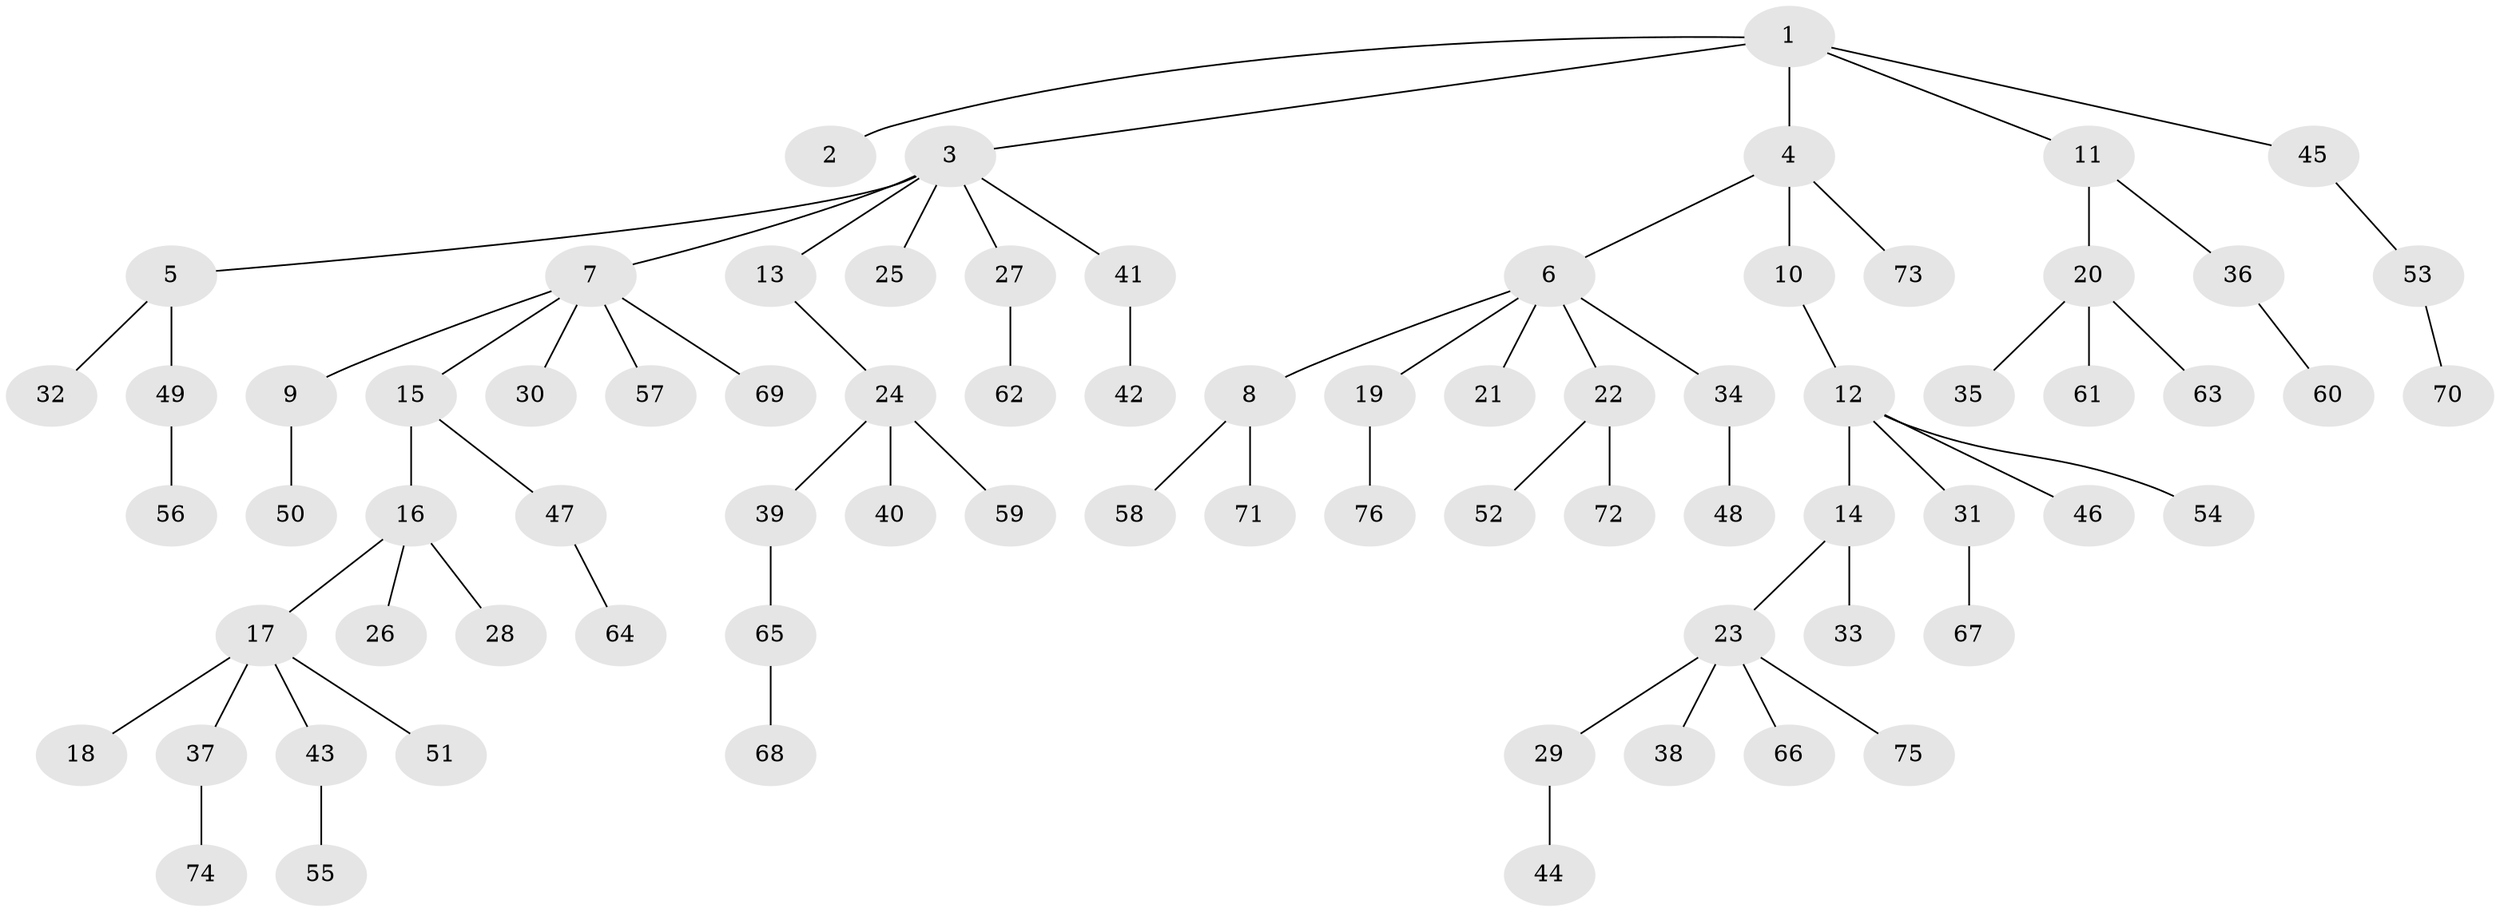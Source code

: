 // coarse degree distribution, {10: 0.02631578947368421, 6: 0.05263157894736842, 1: 0.631578947368421, 2: 0.18421052631578946, 3: 0.07894736842105263, 5: 0.02631578947368421}
// Generated by graph-tools (version 1.1) at 2025/19/03/04/25 18:19:17]
// undirected, 76 vertices, 75 edges
graph export_dot {
graph [start="1"]
  node [color=gray90,style=filled];
  1;
  2;
  3;
  4;
  5;
  6;
  7;
  8;
  9;
  10;
  11;
  12;
  13;
  14;
  15;
  16;
  17;
  18;
  19;
  20;
  21;
  22;
  23;
  24;
  25;
  26;
  27;
  28;
  29;
  30;
  31;
  32;
  33;
  34;
  35;
  36;
  37;
  38;
  39;
  40;
  41;
  42;
  43;
  44;
  45;
  46;
  47;
  48;
  49;
  50;
  51;
  52;
  53;
  54;
  55;
  56;
  57;
  58;
  59;
  60;
  61;
  62;
  63;
  64;
  65;
  66;
  67;
  68;
  69;
  70;
  71;
  72;
  73;
  74;
  75;
  76;
  1 -- 2;
  1 -- 3;
  1 -- 4;
  1 -- 11;
  1 -- 45;
  3 -- 5;
  3 -- 7;
  3 -- 13;
  3 -- 25;
  3 -- 27;
  3 -- 41;
  4 -- 6;
  4 -- 10;
  4 -- 73;
  5 -- 32;
  5 -- 49;
  6 -- 8;
  6 -- 19;
  6 -- 21;
  6 -- 22;
  6 -- 34;
  7 -- 9;
  7 -- 15;
  7 -- 30;
  7 -- 57;
  7 -- 69;
  8 -- 58;
  8 -- 71;
  9 -- 50;
  10 -- 12;
  11 -- 20;
  11 -- 36;
  12 -- 14;
  12 -- 31;
  12 -- 46;
  12 -- 54;
  13 -- 24;
  14 -- 23;
  14 -- 33;
  15 -- 16;
  15 -- 47;
  16 -- 17;
  16 -- 26;
  16 -- 28;
  17 -- 18;
  17 -- 37;
  17 -- 43;
  17 -- 51;
  19 -- 76;
  20 -- 35;
  20 -- 61;
  20 -- 63;
  22 -- 52;
  22 -- 72;
  23 -- 29;
  23 -- 38;
  23 -- 66;
  23 -- 75;
  24 -- 39;
  24 -- 40;
  24 -- 59;
  27 -- 62;
  29 -- 44;
  31 -- 67;
  34 -- 48;
  36 -- 60;
  37 -- 74;
  39 -- 65;
  41 -- 42;
  43 -- 55;
  45 -- 53;
  47 -- 64;
  49 -- 56;
  53 -- 70;
  65 -- 68;
}
